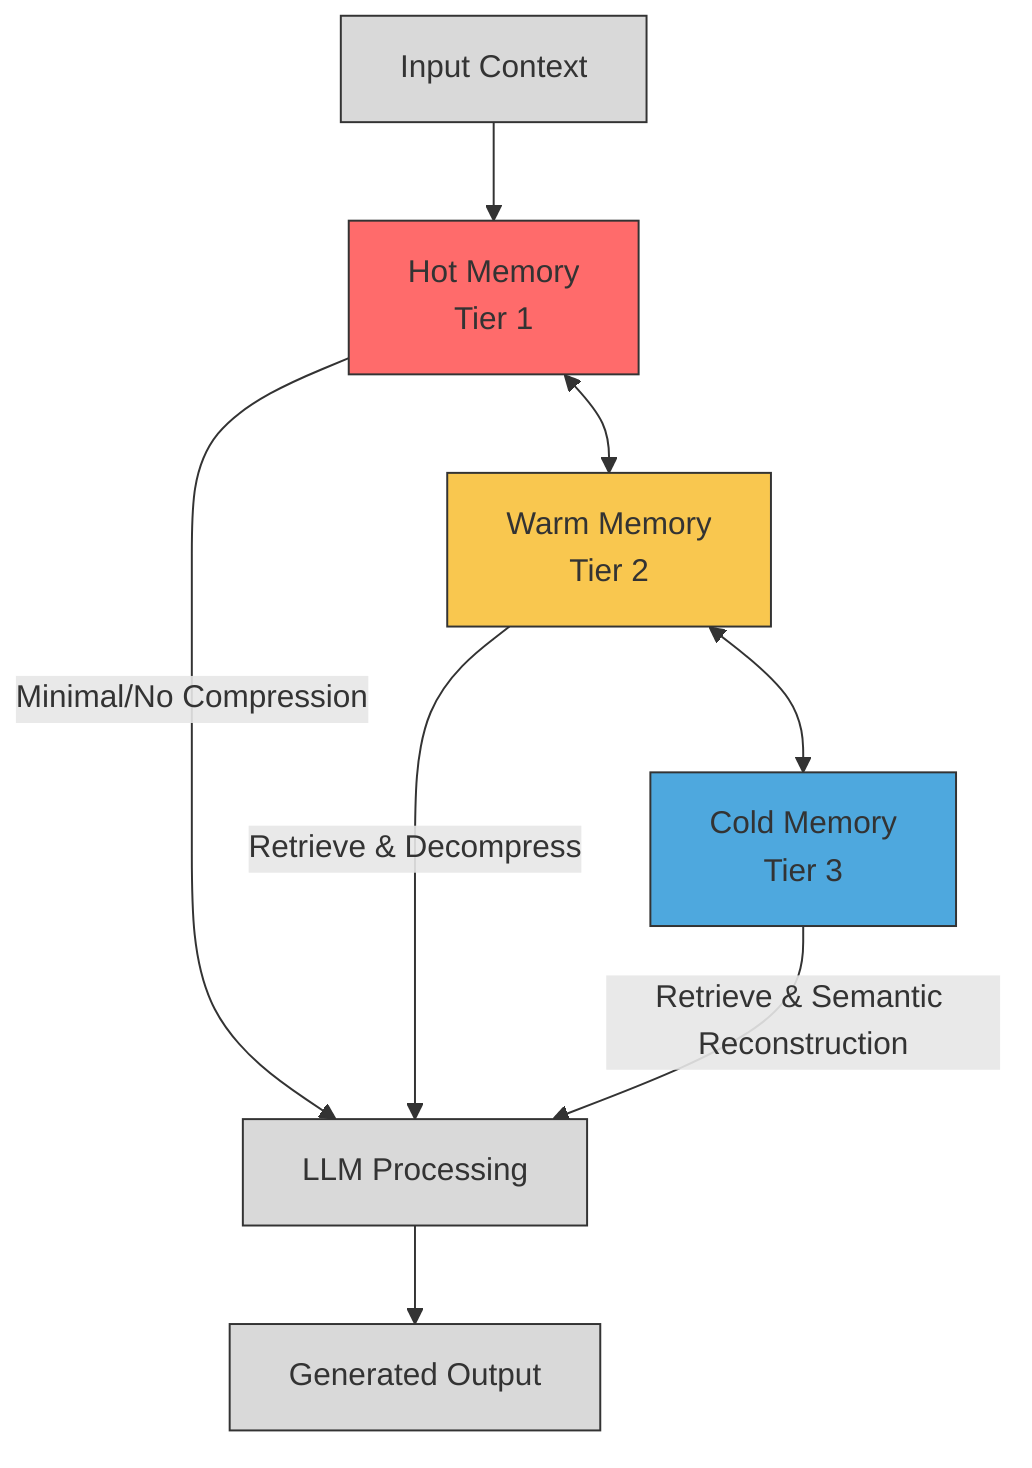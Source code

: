 flowchart TD
    A[Input Context] --> B[Hot Memory \n Tier 1]
    B <--> C[Warm Memory \n Tier 2]
    C <--> D[Cold Memory \n Tier 3]
    
    B -- "Minimal/No Compression" --> E[LLM Processing]
    C -- "Retrieve & Decompress" --> E
    D -- "Retrieve & Semantic Reconstruction" --> E
    
    E --> F[Generated Output]
    
    classDef hot fill:#ff6b6b,stroke:#333,stroke-width:1px
    classDef warm fill:#f9c74f,stroke:#333,stroke-width:1px
    classDef cold fill:#4ea8de,stroke:#333,stroke-width:1px
    classDef process fill:#d9d9d9,stroke:#333,stroke-width:1px
    
    class B hot
    class C warm
    class D cold
    class A,E,F process